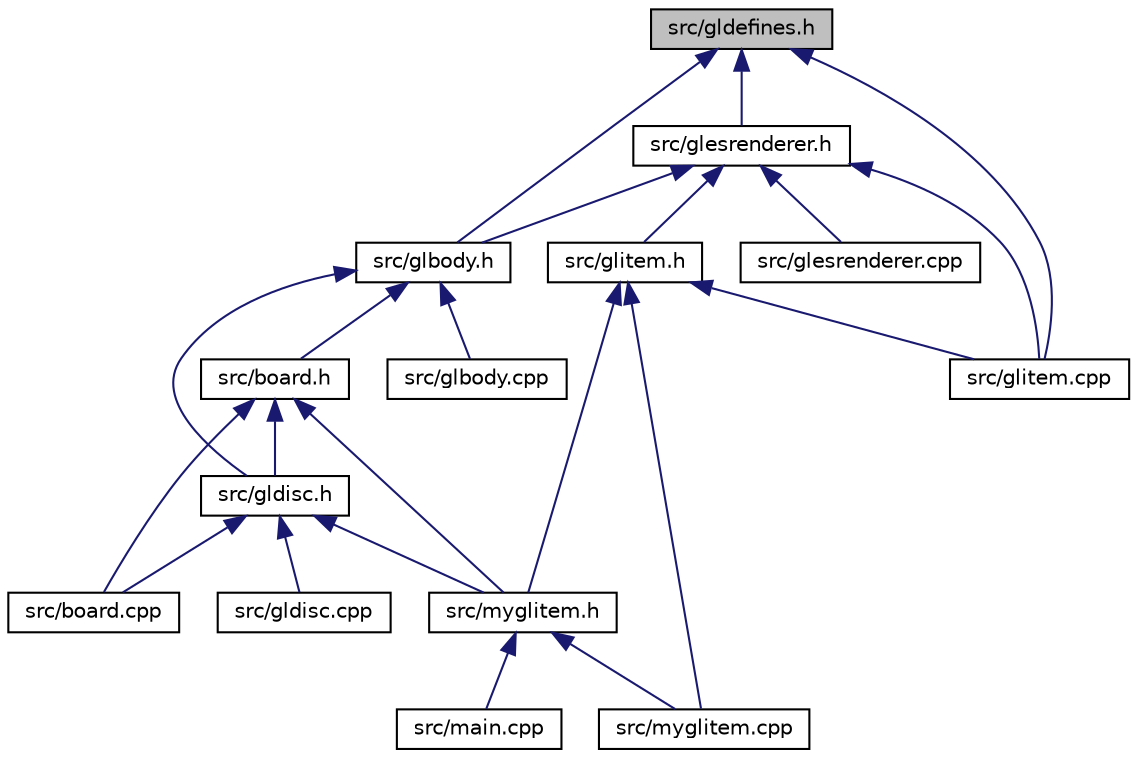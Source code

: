 digraph "src/gldefines.h"
{
 // LATEX_PDF_SIZE
  edge [fontname="Helvetica",fontsize="10",labelfontname="Helvetica",labelfontsize="10"];
  node [fontname="Helvetica",fontsize="10",shape=record];
  Node4 [label="src/gldefines.h",height=0.2,width=0.4,color="black", fillcolor="grey75", style="filled", fontcolor="black",tooltip="Convenience objects for building OpenGL surfaces."];
  Node4 -> Node5 [dir="back",color="midnightblue",fontsize="10",style="solid",fontname="Helvetica"];
  Node5 [label="src/glesrenderer.h",height=0.2,width=0.4,color="black", fillcolor="white", style="filled",URL="$glesrenderer_8h_source.html",tooltip=" "];
  Node5 -> Node6 [dir="back",color="midnightblue",fontsize="10",style="solid",fontname="Helvetica"];
  Node6 [label="src/glbody.h",height=0.2,width=0.4,color="black", fillcolor="white", style="filled",URL="$glbody_8h_source.html",tooltip=" "];
  Node6 -> Node7 [dir="back",color="midnightblue",fontsize="10",style="solid",fontname="Helvetica"];
  Node7 [label="src/board.h",height=0.2,width=0.4,color="black", fillcolor="white", style="filled",URL="$board_8h_source.html",tooltip=" "];
  Node7 -> Node8 [dir="back",color="midnightblue",fontsize="10",style="solid",fontname="Helvetica"];
  Node8 [label="src/board.cpp",height=0.2,width=0.4,color="black", fillcolor="white", style="filled",URL="$board_8cpp_source.html",tooltip=" "];
  Node7 -> Node9 [dir="back",color="midnightblue",fontsize="10",style="solid",fontname="Helvetica"];
  Node9 [label="src/gldisc.h",height=0.2,width=0.4,color="black", fillcolor="white", style="filled",URL="$gldisc_8h_source.html",tooltip=" "];
  Node9 -> Node8 [dir="back",color="midnightblue",fontsize="10",style="solid",fontname="Helvetica"];
  Node9 -> Node10 [dir="back",color="midnightblue",fontsize="10",style="solid",fontname="Helvetica"];
  Node10 [label="src/gldisc.cpp",height=0.2,width=0.4,color="black", fillcolor="white", style="filled",URL="$gldisc_8cpp_source.html",tooltip=" "];
  Node9 -> Node11 [dir="back",color="midnightblue",fontsize="10",style="solid",fontname="Helvetica"];
  Node11 [label="src/myglitem.h",height=0.2,width=0.4,color="black", fillcolor="white", style="filled",URL="$myglitem_8h_source.html",tooltip=" "];
  Node11 -> Node12 [dir="back",color="midnightblue",fontsize="10",style="solid",fontname="Helvetica"];
  Node12 [label="src/main.cpp",height=0.2,width=0.4,color="black", fillcolor="white", style="filled",URL="$main_8cpp_source.html",tooltip=" "];
  Node11 -> Node13 [dir="back",color="midnightblue",fontsize="10",style="solid",fontname="Helvetica"];
  Node13 [label="src/myglitem.cpp",height=0.2,width=0.4,color="black", fillcolor="white", style="filled",URL="$myglitem_8cpp_source.html",tooltip=" "];
  Node7 -> Node11 [dir="back",color="midnightblue",fontsize="10",style="solid",fontname="Helvetica"];
  Node6 -> Node9 [dir="back",color="midnightblue",fontsize="10",style="solid",fontname="Helvetica"];
  Node6 -> Node14 [dir="back",color="midnightblue",fontsize="10",style="solid",fontname="Helvetica"];
  Node14 [label="src/glbody.cpp",height=0.2,width=0.4,color="black", fillcolor="white", style="filled",URL="$glbody_8cpp_source.html",tooltip=" "];
  Node5 -> Node15 [dir="back",color="midnightblue",fontsize="10",style="solid",fontname="Helvetica"];
  Node15 [label="src/glesrenderer.cpp",height=0.2,width=0.4,color="black", fillcolor="white", style="filled",URL="$glesrenderer_8cpp_source.html",tooltip=" "];
  Node5 -> Node16 [dir="back",color="midnightblue",fontsize="10",style="solid",fontname="Helvetica"];
  Node16 [label="src/glitem.h",height=0.2,width=0.4,color="black", fillcolor="white", style="filled",URL="$glitem_8h_source.html",tooltip=" "];
  Node16 -> Node17 [dir="back",color="midnightblue",fontsize="10",style="solid",fontname="Helvetica"];
  Node17 [label="src/glitem.cpp",height=0.2,width=0.4,color="black", fillcolor="white", style="filled",URL="$glitem_8cpp_source.html",tooltip=" "];
  Node16 -> Node11 [dir="back",color="midnightblue",fontsize="10",style="solid",fontname="Helvetica"];
  Node16 -> Node13 [dir="back",color="midnightblue",fontsize="10",style="solid",fontname="Helvetica"];
  Node5 -> Node17 [dir="back",color="midnightblue",fontsize="10",style="solid",fontname="Helvetica"];
  Node4 -> Node6 [dir="back",color="midnightblue",fontsize="10",style="solid",fontname="Helvetica"];
  Node4 -> Node17 [dir="back",color="midnightblue",fontsize="10",style="solid",fontname="Helvetica"];
}
